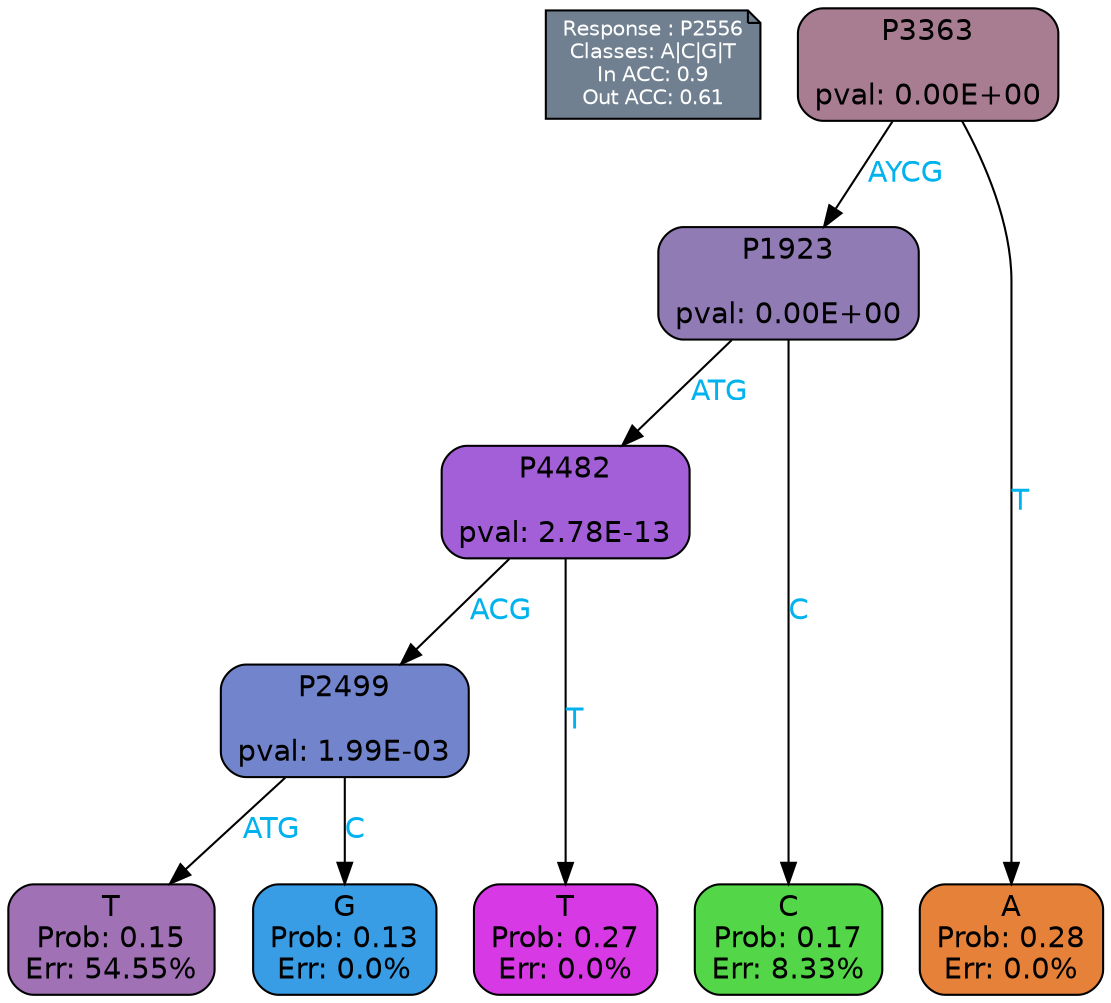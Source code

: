 digraph Tree {
node [shape=box, style="filled, rounded", color="black", fontname=helvetica] ;
graph [ranksep=equally, splines=polylines, bgcolor=transparent, dpi=600] ;
edge [fontname=helvetica] ;
LEGEND [label="Response : P2556
Classes: A|C|G|T
In ACC: 0.9
Out ACC: 0.61
",shape=note,align=left,style=filled,fillcolor="slategray",fontcolor="white",fontsize=10];1 [label="P3363

pval: 0.00E+00", fillcolor="#a87d92"] ;
2 [label="P1923

pval: 0.00E+00", fillcolor="#907bb5"] ;
3 [label="P4482

pval: 2.78E-13", fillcolor="#a35fd7"] ;
4 [label="P2499

pval: 1.99E-03", fillcolor="#7284cb"] ;
5 [label="T
Prob: 0.15
Err: 54.55%", fillcolor="#a171b6"] ;
6 [label="G
Prob: 0.13
Err: 0.0%", fillcolor="#399de5"] ;
7 [label="T
Prob: 0.27
Err: 0.0%", fillcolor="#d739e5"] ;
8 [label="C
Prob: 0.17
Err: 8.33%", fillcolor="#53d647"] ;
9 [label="A
Prob: 0.28
Err: 0.0%", fillcolor="#e58139"] ;
1 -> 9 [label="T",fontcolor=deepskyblue2] ;
1 -> 2 [label="AYCG",fontcolor=deepskyblue2] ;
2 -> 8 [label="C",fontcolor=deepskyblue2] ;
2 -> 3 [label="ATG",fontcolor=deepskyblue2] ;
3 -> 4 [label="ACG",fontcolor=deepskyblue2] ;
3 -> 7 [label="T",fontcolor=deepskyblue2] ;
4 -> 5 [label="ATG",fontcolor=deepskyblue2] ;
4 -> 6 [label="C",fontcolor=deepskyblue2] ;
{rank = same; 5;6;7;8;9;}{rank = same; LEGEND;1;}}